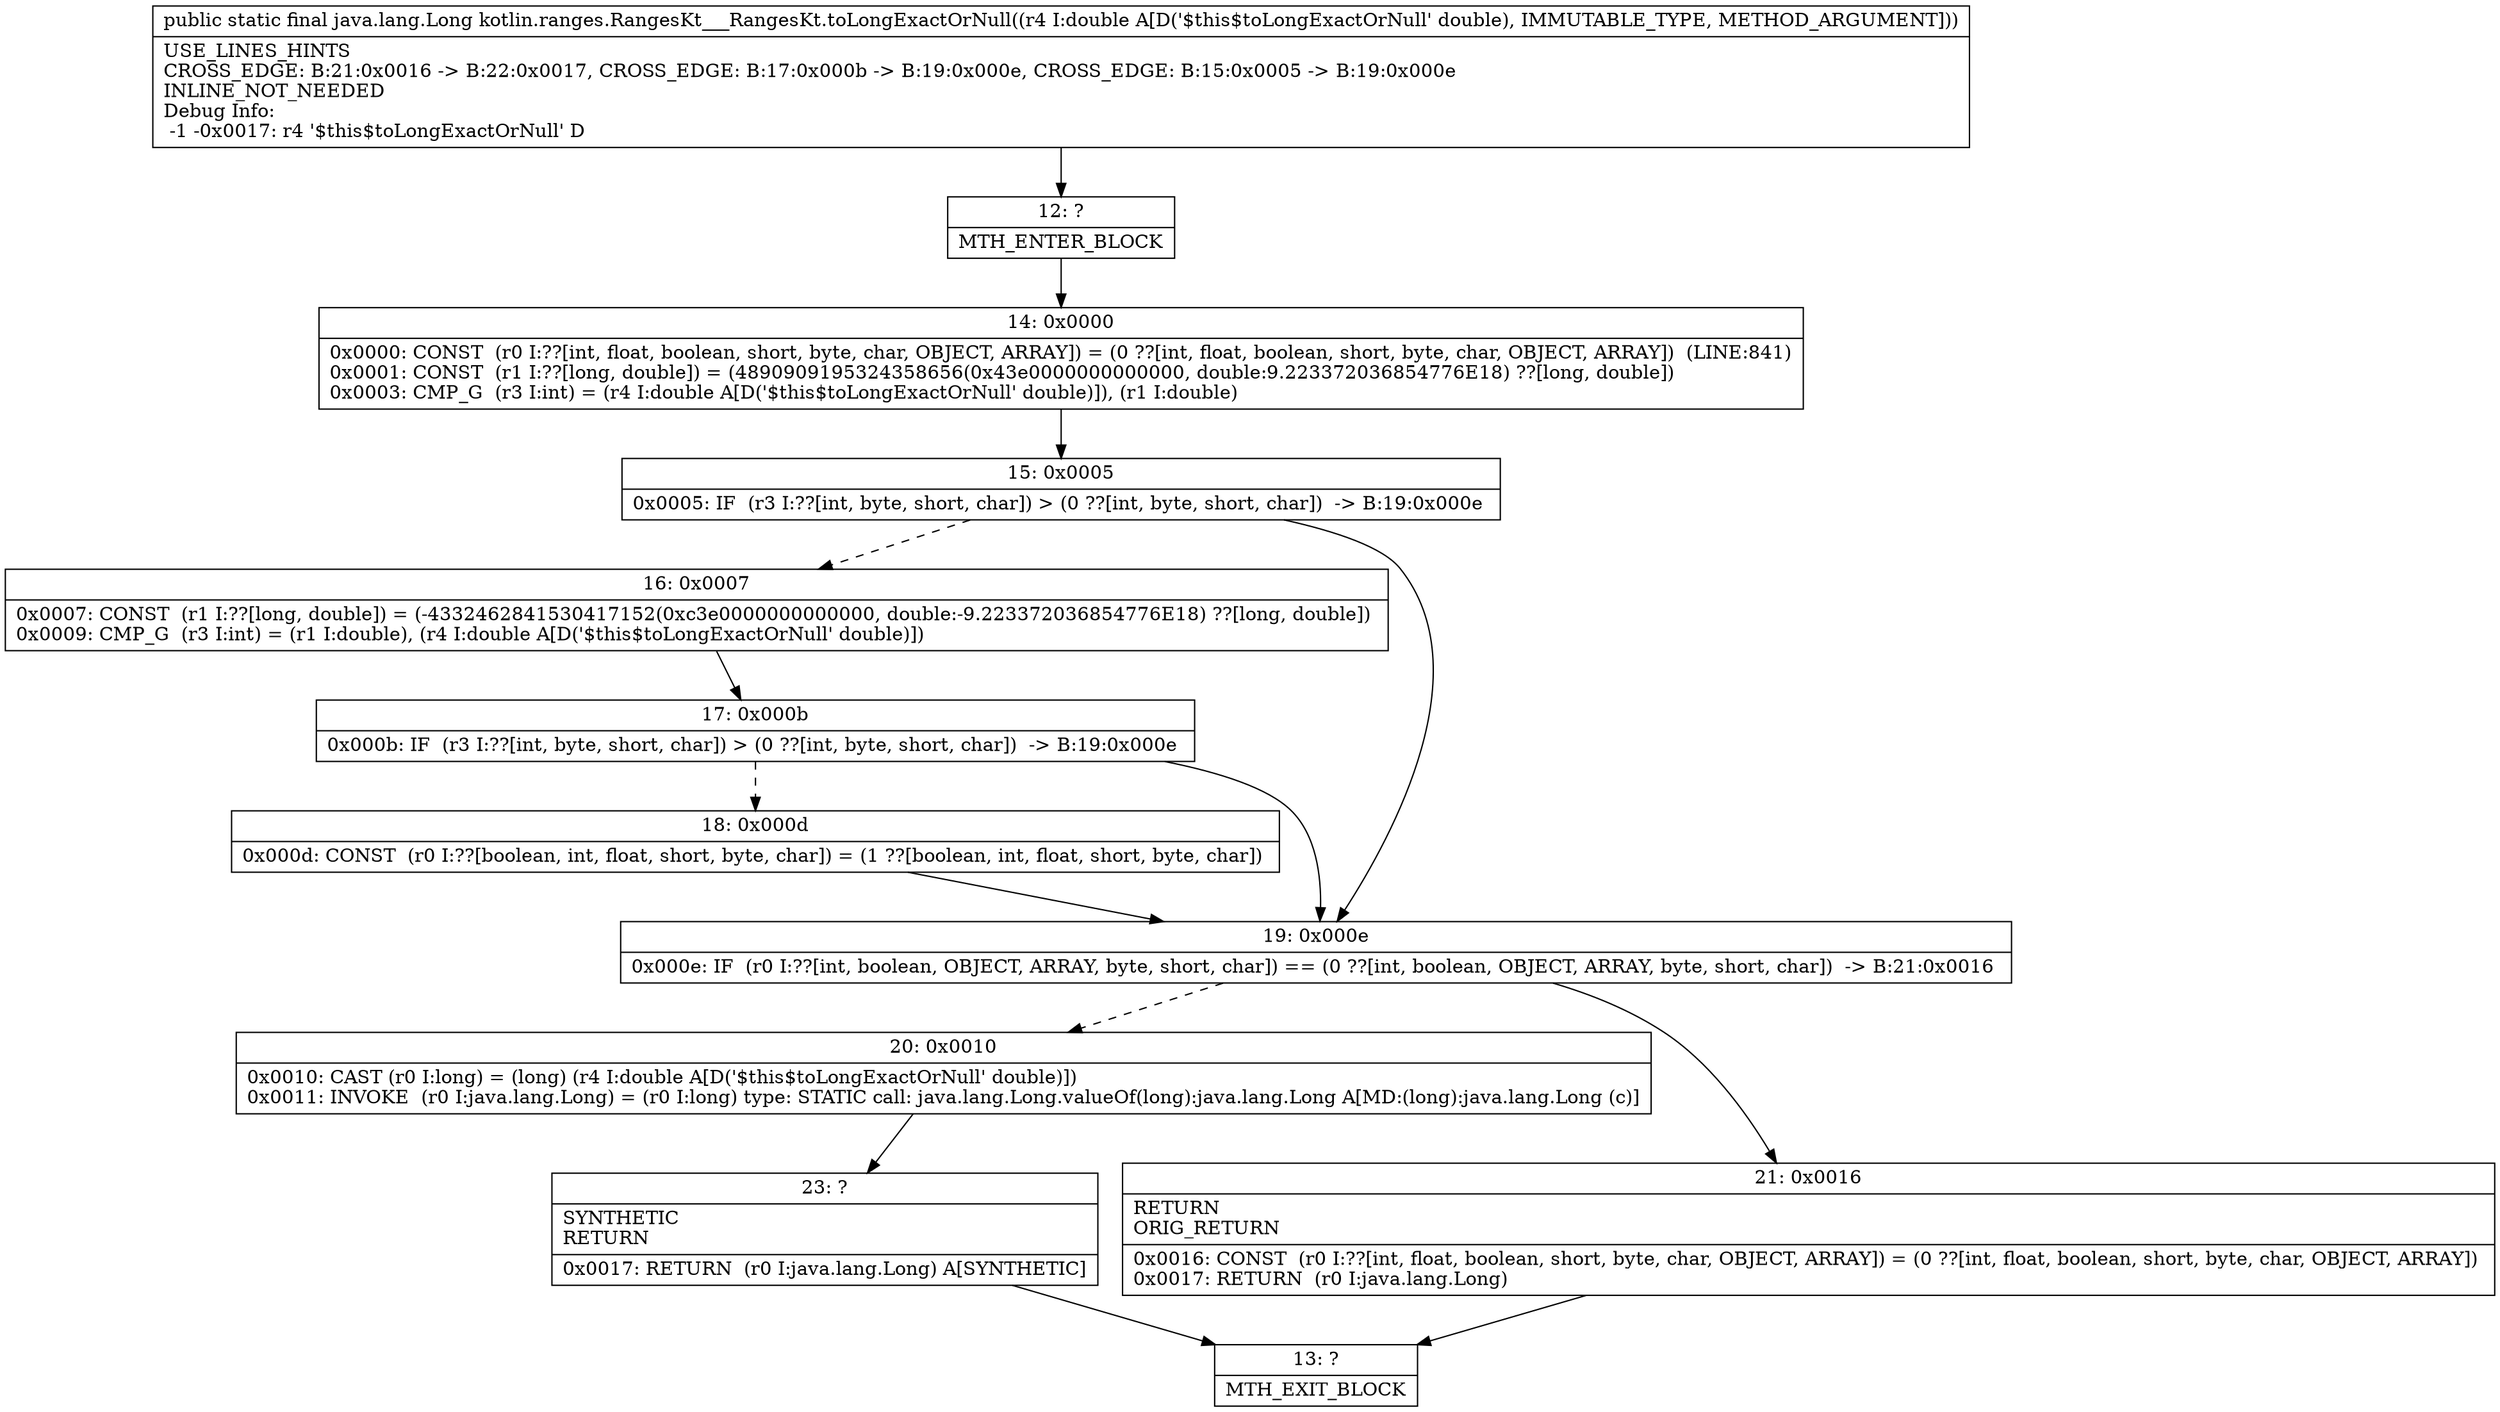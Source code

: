 digraph "CFG forkotlin.ranges.RangesKt___RangesKt.toLongExactOrNull(D)Ljava\/lang\/Long;" {
Node_12 [shape=record,label="{12\:\ ?|MTH_ENTER_BLOCK\l}"];
Node_14 [shape=record,label="{14\:\ 0x0000|0x0000: CONST  (r0 I:??[int, float, boolean, short, byte, char, OBJECT, ARRAY]) = (0 ??[int, float, boolean, short, byte, char, OBJECT, ARRAY])  (LINE:841)\l0x0001: CONST  (r1 I:??[long, double]) = (4890909195324358656(0x43e0000000000000, double:9.223372036854776E18) ??[long, double]) \l0x0003: CMP_G  (r3 I:int) = (r4 I:double A[D('$this$toLongExactOrNull' double)]), (r1 I:double) \l}"];
Node_15 [shape=record,label="{15\:\ 0x0005|0x0005: IF  (r3 I:??[int, byte, short, char]) \> (0 ??[int, byte, short, char])  \-\> B:19:0x000e \l}"];
Node_16 [shape=record,label="{16\:\ 0x0007|0x0007: CONST  (r1 I:??[long, double]) = (\-4332462841530417152(0xc3e0000000000000, double:\-9.223372036854776E18) ??[long, double]) \l0x0009: CMP_G  (r3 I:int) = (r1 I:double), (r4 I:double A[D('$this$toLongExactOrNull' double)]) \l}"];
Node_17 [shape=record,label="{17\:\ 0x000b|0x000b: IF  (r3 I:??[int, byte, short, char]) \> (0 ??[int, byte, short, char])  \-\> B:19:0x000e \l}"];
Node_18 [shape=record,label="{18\:\ 0x000d|0x000d: CONST  (r0 I:??[boolean, int, float, short, byte, char]) = (1 ??[boolean, int, float, short, byte, char]) \l}"];
Node_19 [shape=record,label="{19\:\ 0x000e|0x000e: IF  (r0 I:??[int, boolean, OBJECT, ARRAY, byte, short, char]) == (0 ??[int, boolean, OBJECT, ARRAY, byte, short, char])  \-\> B:21:0x0016 \l}"];
Node_20 [shape=record,label="{20\:\ 0x0010|0x0010: CAST (r0 I:long) = (long) (r4 I:double A[D('$this$toLongExactOrNull' double)]) \l0x0011: INVOKE  (r0 I:java.lang.Long) = (r0 I:long) type: STATIC call: java.lang.Long.valueOf(long):java.lang.Long A[MD:(long):java.lang.Long (c)]\l}"];
Node_23 [shape=record,label="{23\:\ ?|SYNTHETIC\lRETURN\l|0x0017: RETURN  (r0 I:java.lang.Long) A[SYNTHETIC]\l}"];
Node_13 [shape=record,label="{13\:\ ?|MTH_EXIT_BLOCK\l}"];
Node_21 [shape=record,label="{21\:\ 0x0016|RETURN\lORIG_RETURN\l|0x0016: CONST  (r0 I:??[int, float, boolean, short, byte, char, OBJECT, ARRAY]) = (0 ??[int, float, boolean, short, byte, char, OBJECT, ARRAY]) \l0x0017: RETURN  (r0 I:java.lang.Long) \l}"];
MethodNode[shape=record,label="{public static final java.lang.Long kotlin.ranges.RangesKt___RangesKt.toLongExactOrNull((r4 I:double A[D('$this$toLongExactOrNull' double), IMMUTABLE_TYPE, METHOD_ARGUMENT]))  | USE_LINES_HINTS\lCROSS_EDGE: B:21:0x0016 \-\> B:22:0x0017, CROSS_EDGE: B:17:0x000b \-\> B:19:0x000e, CROSS_EDGE: B:15:0x0005 \-\> B:19:0x000e\lINLINE_NOT_NEEDED\lDebug Info:\l  \-1 \-0x0017: r4 '$this$toLongExactOrNull' D\l}"];
MethodNode -> Node_12;Node_12 -> Node_14;
Node_14 -> Node_15;
Node_15 -> Node_16[style=dashed];
Node_15 -> Node_19;
Node_16 -> Node_17;
Node_17 -> Node_18[style=dashed];
Node_17 -> Node_19;
Node_18 -> Node_19;
Node_19 -> Node_20[style=dashed];
Node_19 -> Node_21;
Node_20 -> Node_23;
Node_23 -> Node_13;
Node_21 -> Node_13;
}

